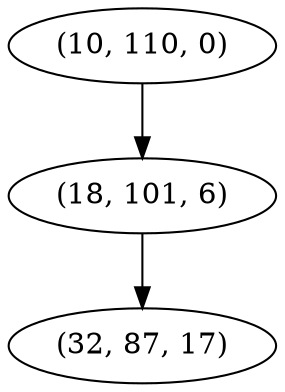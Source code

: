 digraph tree {
    "(10, 110, 0)";
    "(18, 101, 6)";
    "(32, 87, 17)";
    "(10, 110, 0)" -> "(18, 101, 6)";
    "(18, 101, 6)" -> "(32, 87, 17)";
}
